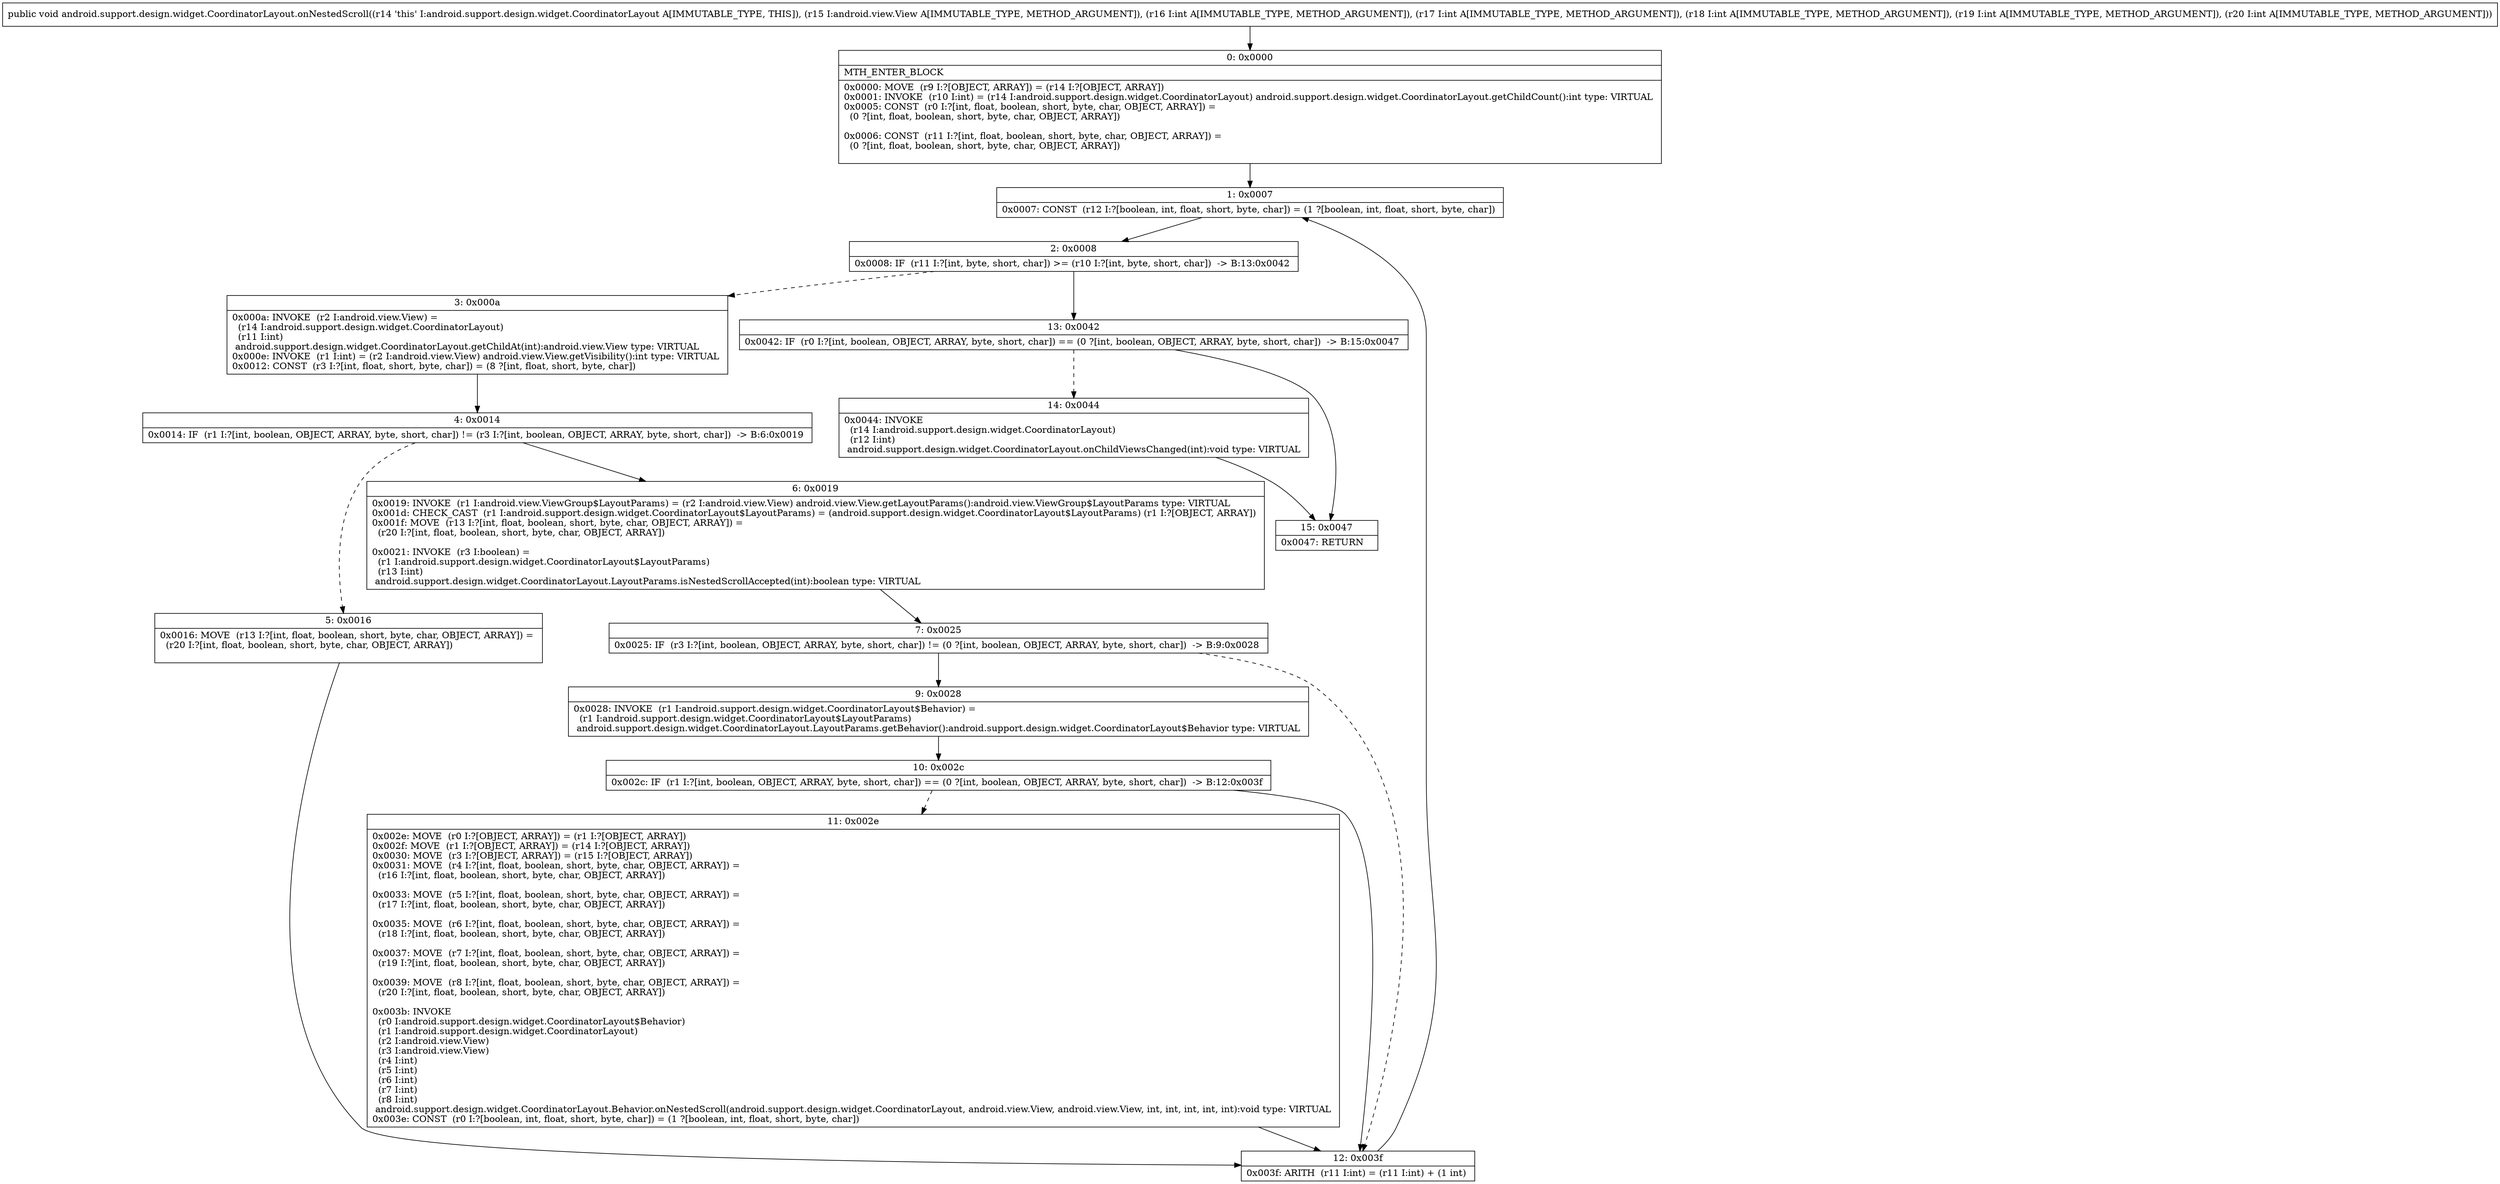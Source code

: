 digraph "CFG forandroid.support.design.widget.CoordinatorLayout.onNestedScroll(Landroid\/view\/View;IIIII)V" {
Node_0 [shape=record,label="{0\:\ 0x0000|MTH_ENTER_BLOCK\l|0x0000: MOVE  (r9 I:?[OBJECT, ARRAY]) = (r14 I:?[OBJECT, ARRAY]) \l0x0001: INVOKE  (r10 I:int) = (r14 I:android.support.design.widget.CoordinatorLayout) android.support.design.widget.CoordinatorLayout.getChildCount():int type: VIRTUAL \l0x0005: CONST  (r0 I:?[int, float, boolean, short, byte, char, OBJECT, ARRAY]) = \l  (0 ?[int, float, boolean, short, byte, char, OBJECT, ARRAY])\l \l0x0006: CONST  (r11 I:?[int, float, boolean, short, byte, char, OBJECT, ARRAY]) = \l  (0 ?[int, float, boolean, short, byte, char, OBJECT, ARRAY])\l \l}"];
Node_1 [shape=record,label="{1\:\ 0x0007|0x0007: CONST  (r12 I:?[boolean, int, float, short, byte, char]) = (1 ?[boolean, int, float, short, byte, char]) \l}"];
Node_2 [shape=record,label="{2\:\ 0x0008|0x0008: IF  (r11 I:?[int, byte, short, char]) \>= (r10 I:?[int, byte, short, char])  \-\> B:13:0x0042 \l}"];
Node_3 [shape=record,label="{3\:\ 0x000a|0x000a: INVOKE  (r2 I:android.view.View) = \l  (r14 I:android.support.design.widget.CoordinatorLayout)\l  (r11 I:int)\l android.support.design.widget.CoordinatorLayout.getChildAt(int):android.view.View type: VIRTUAL \l0x000e: INVOKE  (r1 I:int) = (r2 I:android.view.View) android.view.View.getVisibility():int type: VIRTUAL \l0x0012: CONST  (r3 I:?[int, float, short, byte, char]) = (8 ?[int, float, short, byte, char]) \l}"];
Node_4 [shape=record,label="{4\:\ 0x0014|0x0014: IF  (r1 I:?[int, boolean, OBJECT, ARRAY, byte, short, char]) != (r3 I:?[int, boolean, OBJECT, ARRAY, byte, short, char])  \-\> B:6:0x0019 \l}"];
Node_5 [shape=record,label="{5\:\ 0x0016|0x0016: MOVE  (r13 I:?[int, float, boolean, short, byte, char, OBJECT, ARRAY]) = \l  (r20 I:?[int, float, boolean, short, byte, char, OBJECT, ARRAY])\l \l}"];
Node_6 [shape=record,label="{6\:\ 0x0019|0x0019: INVOKE  (r1 I:android.view.ViewGroup$LayoutParams) = (r2 I:android.view.View) android.view.View.getLayoutParams():android.view.ViewGroup$LayoutParams type: VIRTUAL \l0x001d: CHECK_CAST  (r1 I:android.support.design.widget.CoordinatorLayout$LayoutParams) = (android.support.design.widget.CoordinatorLayout$LayoutParams) (r1 I:?[OBJECT, ARRAY]) \l0x001f: MOVE  (r13 I:?[int, float, boolean, short, byte, char, OBJECT, ARRAY]) = \l  (r20 I:?[int, float, boolean, short, byte, char, OBJECT, ARRAY])\l \l0x0021: INVOKE  (r3 I:boolean) = \l  (r1 I:android.support.design.widget.CoordinatorLayout$LayoutParams)\l  (r13 I:int)\l android.support.design.widget.CoordinatorLayout.LayoutParams.isNestedScrollAccepted(int):boolean type: VIRTUAL \l}"];
Node_7 [shape=record,label="{7\:\ 0x0025|0x0025: IF  (r3 I:?[int, boolean, OBJECT, ARRAY, byte, short, char]) != (0 ?[int, boolean, OBJECT, ARRAY, byte, short, char])  \-\> B:9:0x0028 \l}"];
Node_9 [shape=record,label="{9\:\ 0x0028|0x0028: INVOKE  (r1 I:android.support.design.widget.CoordinatorLayout$Behavior) = \l  (r1 I:android.support.design.widget.CoordinatorLayout$LayoutParams)\l android.support.design.widget.CoordinatorLayout.LayoutParams.getBehavior():android.support.design.widget.CoordinatorLayout$Behavior type: VIRTUAL \l}"];
Node_10 [shape=record,label="{10\:\ 0x002c|0x002c: IF  (r1 I:?[int, boolean, OBJECT, ARRAY, byte, short, char]) == (0 ?[int, boolean, OBJECT, ARRAY, byte, short, char])  \-\> B:12:0x003f \l}"];
Node_11 [shape=record,label="{11\:\ 0x002e|0x002e: MOVE  (r0 I:?[OBJECT, ARRAY]) = (r1 I:?[OBJECT, ARRAY]) \l0x002f: MOVE  (r1 I:?[OBJECT, ARRAY]) = (r14 I:?[OBJECT, ARRAY]) \l0x0030: MOVE  (r3 I:?[OBJECT, ARRAY]) = (r15 I:?[OBJECT, ARRAY]) \l0x0031: MOVE  (r4 I:?[int, float, boolean, short, byte, char, OBJECT, ARRAY]) = \l  (r16 I:?[int, float, boolean, short, byte, char, OBJECT, ARRAY])\l \l0x0033: MOVE  (r5 I:?[int, float, boolean, short, byte, char, OBJECT, ARRAY]) = \l  (r17 I:?[int, float, boolean, short, byte, char, OBJECT, ARRAY])\l \l0x0035: MOVE  (r6 I:?[int, float, boolean, short, byte, char, OBJECT, ARRAY]) = \l  (r18 I:?[int, float, boolean, short, byte, char, OBJECT, ARRAY])\l \l0x0037: MOVE  (r7 I:?[int, float, boolean, short, byte, char, OBJECT, ARRAY]) = \l  (r19 I:?[int, float, boolean, short, byte, char, OBJECT, ARRAY])\l \l0x0039: MOVE  (r8 I:?[int, float, boolean, short, byte, char, OBJECT, ARRAY]) = \l  (r20 I:?[int, float, boolean, short, byte, char, OBJECT, ARRAY])\l \l0x003b: INVOKE  \l  (r0 I:android.support.design.widget.CoordinatorLayout$Behavior)\l  (r1 I:android.support.design.widget.CoordinatorLayout)\l  (r2 I:android.view.View)\l  (r3 I:android.view.View)\l  (r4 I:int)\l  (r5 I:int)\l  (r6 I:int)\l  (r7 I:int)\l  (r8 I:int)\l android.support.design.widget.CoordinatorLayout.Behavior.onNestedScroll(android.support.design.widget.CoordinatorLayout, android.view.View, android.view.View, int, int, int, int, int):void type: VIRTUAL \l0x003e: CONST  (r0 I:?[boolean, int, float, short, byte, char]) = (1 ?[boolean, int, float, short, byte, char]) \l}"];
Node_12 [shape=record,label="{12\:\ 0x003f|0x003f: ARITH  (r11 I:int) = (r11 I:int) + (1 int) \l}"];
Node_13 [shape=record,label="{13\:\ 0x0042|0x0042: IF  (r0 I:?[int, boolean, OBJECT, ARRAY, byte, short, char]) == (0 ?[int, boolean, OBJECT, ARRAY, byte, short, char])  \-\> B:15:0x0047 \l}"];
Node_14 [shape=record,label="{14\:\ 0x0044|0x0044: INVOKE  \l  (r14 I:android.support.design.widget.CoordinatorLayout)\l  (r12 I:int)\l android.support.design.widget.CoordinatorLayout.onChildViewsChanged(int):void type: VIRTUAL \l}"];
Node_15 [shape=record,label="{15\:\ 0x0047|0x0047: RETURN   \l}"];
MethodNode[shape=record,label="{public void android.support.design.widget.CoordinatorLayout.onNestedScroll((r14 'this' I:android.support.design.widget.CoordinatorLayout A[IMMUTABLE_TYPE, THIS]), (r15 I:android.view.View A[IMMUTABLE_TYPE, METHOD_ARGUMENT]), (r16 I:int A[IMMUTABLE_TYPE, METHOD_ARGUMENT]), (r17 I:int A[IMMUTABLE_TYPE, METHOD_ARGUMENT]), (r18 I:int A[IMMUTABLE_TYPE, METHOD_ARGUMENT]), (r19 I:int A[IMMUTABLE_TYPE, METHOD_ARGUMENT]), (r20 I:int A[IMMUTABLE_TYPE, METHOD_ARGUMENT])) }"];
MethodNode -> Node_0;
Node_0 -> Node_1;
Node_1 -> Node_2;
Node_2 -> Node_3[style=dashed];
Node_2 -> Node_13;
Node_3 -> Node_4;
Node_4 -> Node_5[style=dashed];
Node_4 -> Node_6;
Node_5 -> Node_12;
Node_6 -> Node_7;
Node_7 -> Node_9;
Node_7 -> Node_12[style=dashed];
Node_9 -> Node_10;
Node_10 -> Node_11[style=dashed];
Node_10 -> Node_12;
Node_11 -> Node_12;
Node_12 -> Node_1;
Node_13 -> Node_14[style=dashed];
Node_13 -> Node_15;
Node_14 -> Node_15;
}


